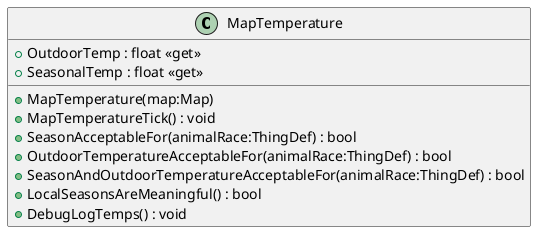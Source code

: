 @startuml
class MapTemperature {
    + OutdoorTemp : float <<get>>
    + SeasonalTemp : float <<get>>
    + MapTemperature(map:Map)
    + MapTemperatureTick() : void
    + SeasonAcceptableFor(animalRace:ThingDef) : bool
    + OutdoorTemperatureAcceptableFor(animalRace:ThingDef) : bool
    + SeasonAndOutdoorTemperatureAcceptableFor(animalRace:ThingDef) : bool
    + LocalSeasonsAreMeaningful() : bool
    + DebugLogTemps() : void
}
@enduml
